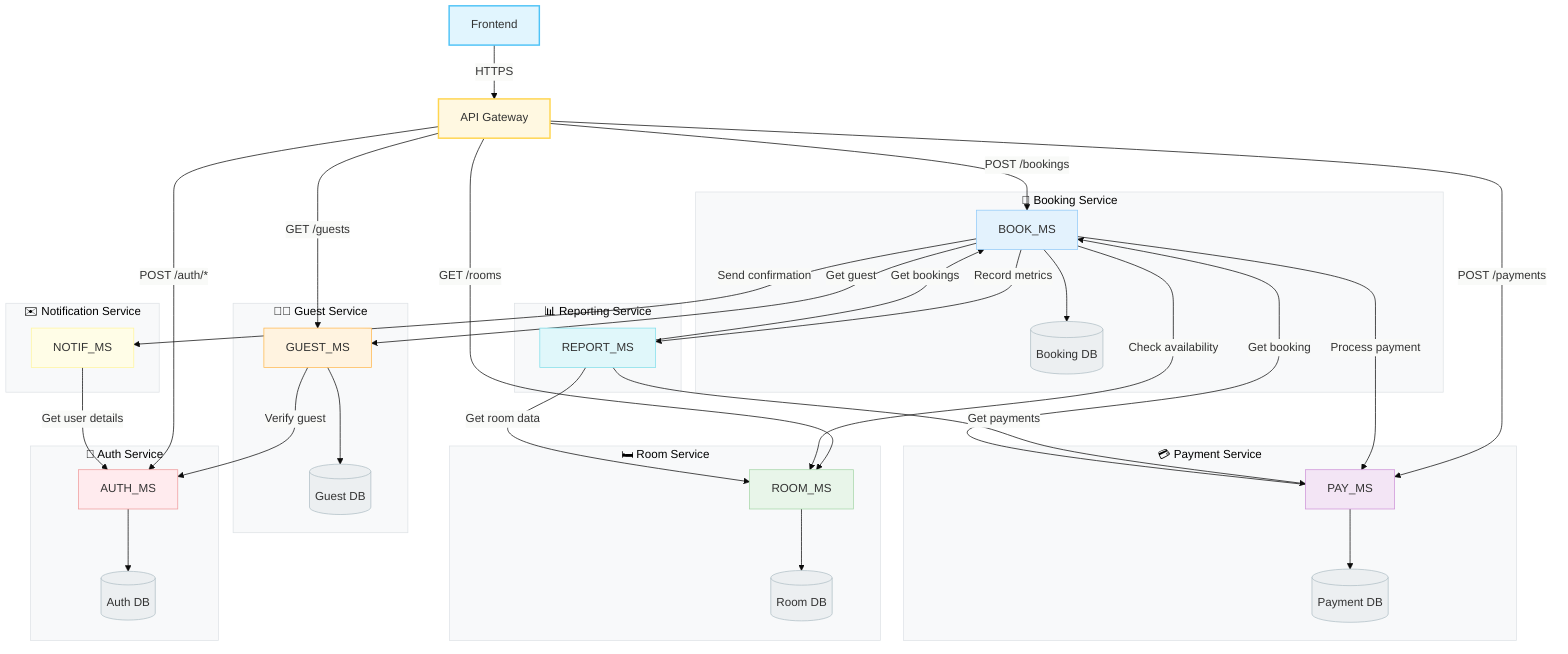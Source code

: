 %%{init: {'theme': 'base', 'themeVariables': {
    'primaryColor': '#f8f9fa',
    'primaryBorderColor': '#ced4da',
    'clusterBkg': '#f8f9fa',
    'clusterBorder': '#dee2e6',
    'fontFamily': 'Arial'
}}}%%

flowchart TD
    %% ====== ESTILOS ======
    classDef user fill:#E1F5FE,stroke:#4FC3F7,stroke-width:2px
    classDef gateway fill:#FFF8E1,stroke:#FFD54F,stroke-width:2px
    classDef auth fill:#FFEBEE,stroke:#EF9A9A
    classDef room fill:#E8F5E9,stroke:#A5D6A7
    classDef booking fill:#E3F2FD,stroke:#90CAF9
    classDef payment fill:#F3E5F5,stroke:#CE93D8
    classDef notification fill:#FFFDE7,stroke:#FFF59D
    classDef reporting fill:#E0F7FA,stroke:#80DEEA
    classDef guest fill:#FFF3E0,stroke:#FFB74D
    classDef db fill:#ECEFF1,stroke:#B0BEC5

    %% ====== COMPONENTES PRINCIPALES ======
    USER[Frontend]:::user
    GW[API Gateway]:::gateway

    %% ====== MICROSERVICIOS ======
    subgraph Auth["🔐 Auth Service"]
        AUTH_MS:::auth
        AUTH_DB[("Auth DB")]:::db
    end

    subgraph Guest["🧑‍💼 Guest Service"]
        GUEST_MS:::guest
        GUEST_DB[("Guest DB")]:::db
    end

    subgraph Room["🛏️ Room Service"]
        ROOM_MS:::room
        ROOM_DB[("Room DB")]:::db
    end

    subgraph Booking["📅 Booking Service"]
        BOOK_MS:::booking
        BOOK_DB[("Booking DB")]:::db
    end

    subgraph Payment["💳 Payment Service"]
        PAY_MS:::payment
        PAY_DB[("Payment DB")]:::db
    end

    subgraph Notification["✉️ Notification Service"]
        NOTIF_MS:::notification
    end

    subgraph Reporting["📊 Reporting Service"]
        REPORT_MS:::reporting
    end

    %% ====== CONEXIONES COMPLETAS ======
    USER -->|HTTPS| GW

    %% Gateway → Microservicios
    GW -->|POST /auth/*| AUTH_MS
    GW -->|GET /guests| GUEST_MS
    GW -->|GET /rooms| ROOM_MS
    GW -->|POST /bookings| BOOK_MS
    GW -->|POST /payments| PAY_MS

    %% Booking Service
    BOOK_MS -->|Check availability| ROOM_MS
    BOOK_MS -->|Process payment| PAY_MS
    BOOK_MS -->|Send confirmation| NOTIF_MS
    BOOK_MS -->|Record metrics| REPORT_MS
    BOOK_MS -->|Get guest| GUEST_MS

    %% Guest Service
    GUEST_MS -->|Verify guest| AUTH_MS

    %% Payment Service
    PAY_MS -->|Get booking| BOOK_MS

    %% Reporting
    REPORT_MS -->|Get bookings| BOOK_MS
    REPORT_MS -->|Get room data| ROOM_MS
    REPORT_MS -->|Get payments| PAY_MS

    %% Notification
    NOTIF_MS -->|Get user details| AUTH_MS

    %% Bases de datos
    AUTH_MS --> AUTH_DB
    GUEST_MS --> GUEST_DB
    ROOM_MS --> ROOM_DB
    BOOK_MS --> BOOK_DB
    PAY_MS --> PAY_DB